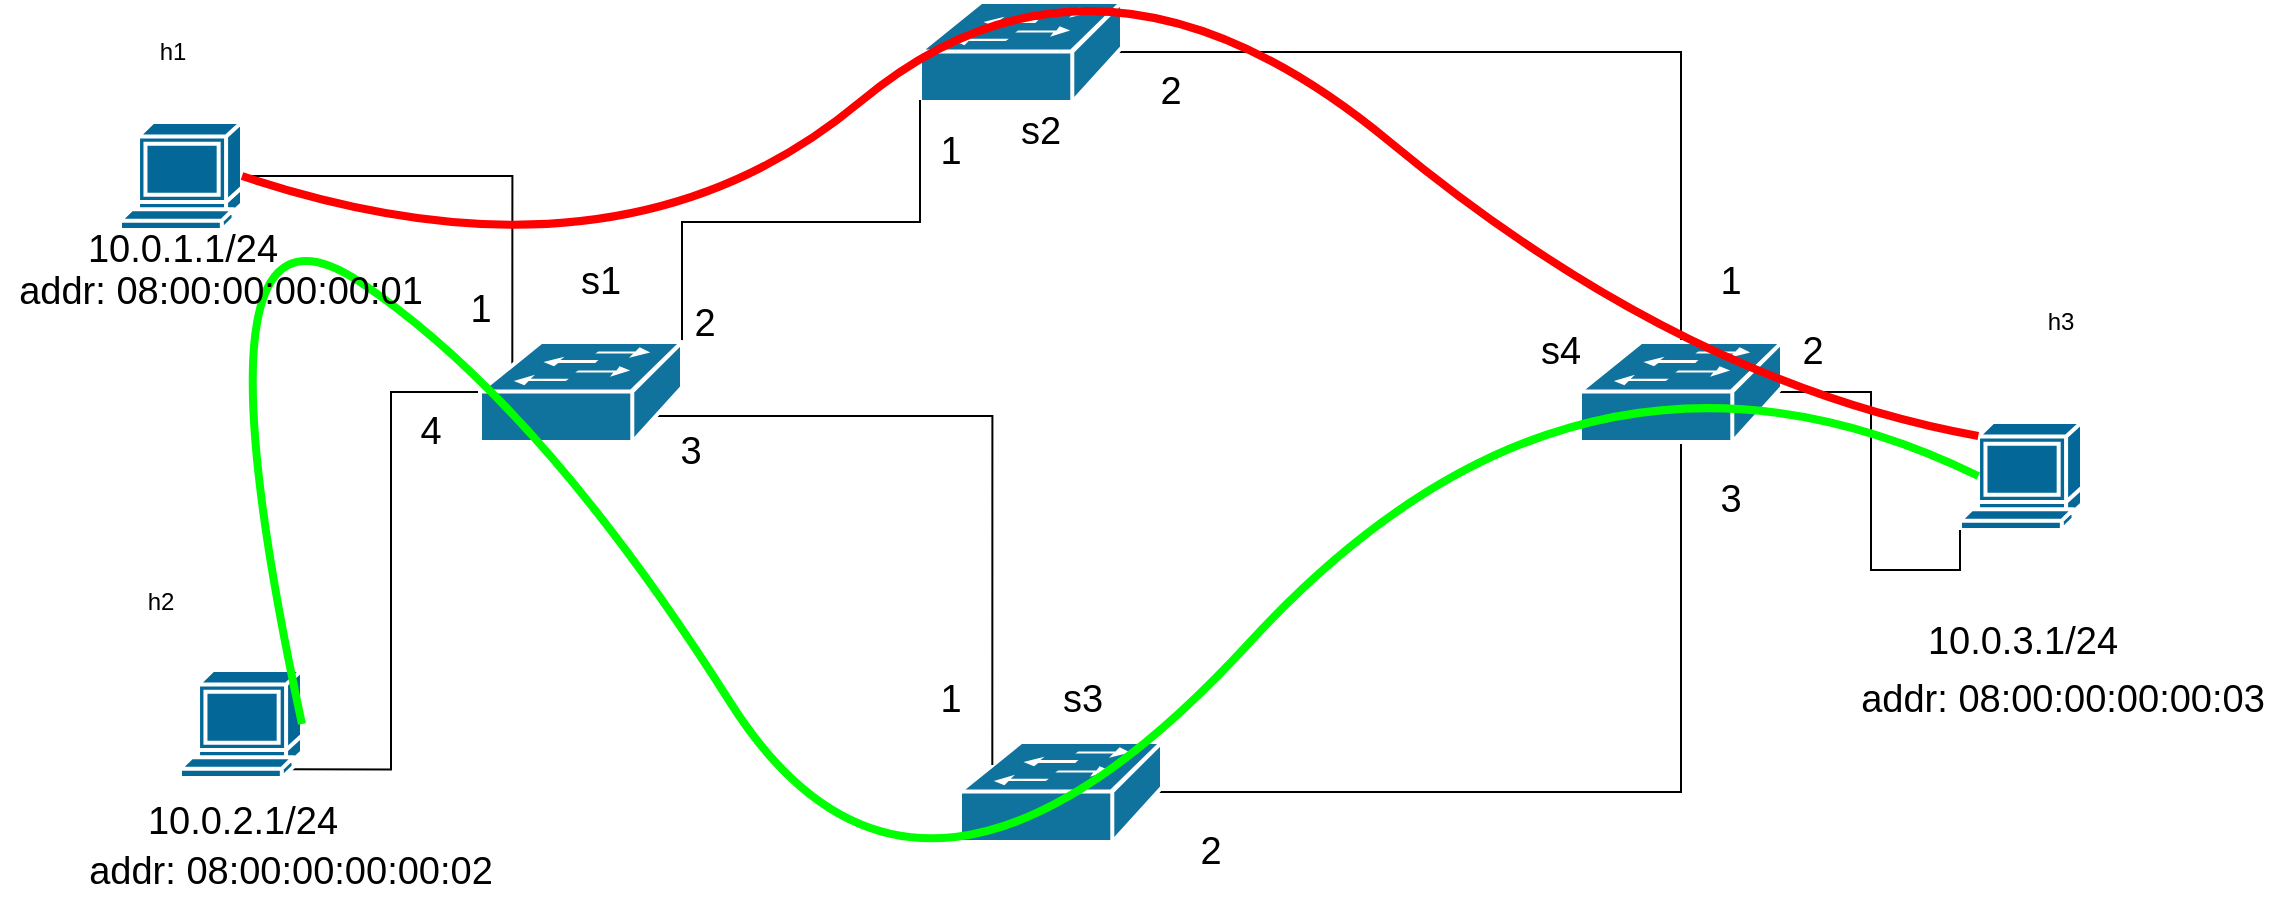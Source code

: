 <mxfile version="18.0.6" type="device"><diagram name="Page-1" id="c37626ed-c26b-45fb-9056-f9ebc6bb27b6"><mxGraphModel dx="764" dy="773" grid="1" gridSize="10" guides="1" tooltips="1" connect="1" arrows="1" fold="1" page="1" pageScale="1" pageWidth="1100" pageHeight="850" background="none" math="0" shadow="0"><root><mxCell id="0"/><mxCell id="1" parent="0"/><mxCell id="y8LniN3qiJCep_B4_cYf-12" style="edgeStyle=orthogonalEdgeStyle;rounded=0;orthogonalLoop=1;jettySize=auto;html=1;exitX=1;exitY=0.5;exitDx=0;exitDy=0;exitPerimeter=0;entryX=0.16;entryY=0.23;entryDx=0;entryDy=0;entryPerimeter=0;endArrow=none;endFill=0;" parent="1" source="y8LniN3qiJCep_B4_cYf-1" target="y8LniN3qiJCep_B4_cYf-9" edge="1"><mxGeometry relative="1" as="geometry"/></mxCell><mxCell id="y8LniN3qiJCep_B4_cYf-1" value="" style="shape=mxgraph.cisco.computers_and_peripherals.terminal;sketch=0;html=1;pointerEvents=1;dashed=0;fillColor=#036897;strokeColor=#ffffff;strokeWidth=2;verticalLabelPosition=bottom;verticalAlign=top;align=center;outlineConnect=0;" parent="1" vertex="1"><mxGeometry x="80" y="100" width="61" height="54" as="geometry"/></mxCell><mxCell id="y8LniN3qiJCep_B4_cYf-13" style="edgeStyle=orthogonalEdgeStyle;rounded=0;orthogonalLoop=1;jettySize=auto;html=1;exitX=0.91;exitY=0.92;exitDx=0;exitDy=0;exitPerimeter=0;entryX=0;entryY=0.5;entryDx=0;entryDy=0;entryPerimeter=0;endArrow=none;endFill=0;" parent="1" source="y8LniN3qiJCep_B4_cYf-2" target="y8LniN3qiJCep_B4_cYf-9" edge="1"><mxGeometry relative="1" as="geometry"/></mxCell><mxCell id="y8LniN3qiJCep_B4_cYf-2" value="" style="shape=mxgraph.cisco.computers_and_peripherals.terminal;sketch=0;html=1;pointerEvents=1;dashed=0;fillColor=#036897;strokeColor=#ffffff;strokeWidth=2;verticalLabelPosition=bottom;verticalAlign=top;align=center;outlineConnect=0;" parent="1" vertex="1"><mxGeometry x="110" y="374" width="61" height="54" as="geometry"/></mxCell><mxCell id="y8LniN3qiJCep_B4_cYf-3" value="" style="shape=mxgraph.cisco.computers_and_peripherals.terminal;sketch=0;html=1;pointerEvents=1;dashed=0;fillColor=#036897;strokeColor=#ffffff;strokeWidth=2;verticalLabelPosition=bottom;verticalAlign=top;align=center;outlineConnect=0;" parent="1" vertex="1"><mxGeometry x="1000" y="250" width="61" height="54" as="geometry"/></mxCell><mxCell id="y8LniN3qiJCep_B4_cYf-17" style="edgeStyle=orthogonalEdgeStyle;rounded=0;orthogonalLoop=1;jettySize=auto;html=1;exitX=0.98;exitY=0.5;exitDx=0;exitDy=0;exitPerimeter=0;entryX=0.5;entryY=0;entryDx=0;entryDy=0;entryPerimeter=0;endArrow=none;endFill=0;" parent="1" source="y8LniN3qiJCep_B4_cYf-7" target="y8LniN3qiJCep_B4_cYf-10" edge="1"><mxGeometry relative="1" as="geometry"/></mxCell><mxCell id="y8LniN3qiJCep_B4_cYf-7" value="" style="shape=mxgraph.cisco.switches.workgroup_switch;html=1;dashed=0;fillColor=#10739E;strokeColor=#ffffff;strokeWidth=2;verticalLabelPosition=bottom;verticalAlign=top;fontFamily=Helvetica;fontSize=36;fontColor=#FFB366" parent="1" vertex="1"><mxGeometry x="480" y="40" width="101" height="50" as="geometry"/></mxCell><mxCell id="y8LniN3qiJCep_B4_cYf-16" style="edgeStyle=orthogonalEdgeStyle;rounded=0;orthogonalLoop=1;jettySize=auto;html=1;exitX=0.98;exitY=0.5;exitDx=0;exitDy=0;exitPerimeter=0;endArrow=none;endFill=0;" parent="1" source="y8LniN3qiJCep_B4_cYf-8" target="y8LniN3qiJCep_B4_cYf-10" edge="1"><mxGeometry relative="1" as="geometry"/></mxCell><mxCell id="y8LniN3qiJCep_B4_cYf-8" value="" style="shape=mxgraph.cisco.switches.workgroup_switch;html=1;dashed=0;fillColor=#10739E;strokeColor=#ffffff;strokeWidth=2;verticalLabelPosition=bottom;verticalAlign=top;fontFamily=Helvetica;fontSize=36;fontColor=#FFB366" parent="1" vertex="1"><mxGeometry x="500" y="410" width="101" height="50" as="geometry"/></mxCell><mxCell id="y8LniN3qiJCep_B4_cYf-14" style="edgeStyle=orthogonalEdgeStyle;rounded=0;orthogonalLoop=1;jettySize=auto;html=1;exitX=1;exitY=0;exitDx=0;exitDy=0;exitPerimeter=0;entryX=0;entryY=0.98;entryDx=0;entryDy=0;entryPerimeter=0;endArrow=none;endFill=0;" parent="1" source="y8LniN3qiJCep_B4_cYf-9" target="y8LniN3qiJCep_B4_cYf-7" edge="1"><mxGeometry relative="1" as="geometry"/></mxCell><mxCell id="y8LniN3qiJCep_B4_cYf-15" style="edgeStyle=orthogonalEdgeStyle;rounded=0;orthogonalLoop=1;jettySize=auto;html=1;exitX=0.87;exitY=0.74;exitDx=0;exitDy=0;exitPerimeter=0;entryX=0.16;entryY=0.23;entryDx=0;entryDy=0;entryPerimeter=0;endArrow=none;endFill=0;" parent="1" source="y8LniN3qiJCep_B4_cYf-9" target="y8LniN3qiJCep_B4_cYf-8" edge="1"><mxGeometry relative="1" as="geometry"/></mxCell><mxCell id="y8LniN3qiJCep_B4_cYf-9" value="" style="shape=mxgraph.cisco.switches.workgroup_switch;html=1;dashed=0;fillColor=#10739E;strokeColor=#ffffff;strokeWidth=2;verticalLabelPosition=bottom;verticalAlign=top;fontFamily=Helvetica;fontSize=36;fontColor=#FFB366" parent="1" vertex="1"><mxGeometry x="260" y="210" width="101" height="50" as="geometry"/></mxCell><mxCell id="y8LniN3qiJCep_B4_cYf-18" style="edgeStyle=orthogonalEdgeStyle;rounded=0;orthogonalLoop=1;jettySize=auto;html=1;exitX=0.98;exitY=0.5;exitDx=0;exitDy=0;exitPerimeter=0;entryX=0;entryY=1;entryDx=0;entryDy=0;entryPerimeter=0;endArrow=none;endFill=0;" parent="1" source="y8LniN3qiJCep_B4_cYf-10" target="y8LniN3qiJCep_B4_cYf-3" edge="1"><mxGeometry relative="1" as="geometry"/></mxCell><mxCell id="y8LniN3qiJCep_B4_cYf-10" value="" style="shape=mxgraph.cisco.switches.workgroup_switch;html=1;dashed=0;fillColor=#10739E;strokeColor=#ffffff;strokeWidth=2;verticalLabelPosition=bottom;verticalAlign=top;fontFamily=Helvetica;fontSize=36;fontColor=#FFB366" parent="1" vertex="1"><mxGeometry x="810" y="210" width="101" height="50" as="geometry"/></mxCell><mxCell id="bUjn1kgHcSkAk4muuEAp-1" value="10.0.1.1/24" style="text;html=1;align=center;verticalAlign=middle;resizable=0;points=[];autosize=1;strokeColor=none;fillColor=none;fontSize=19;" parent="1" vertex="1"><mxGeometry x="55.5" y="149" width="110" height="30" as="geometry"/></mxCell><mxCell id="bUjn1kgHcSkAk4muuEAp-3" value="10.0.2.1/24" style="text;html=1;align=center;verticalAlign=middle;resizable=0;points=[];autosize=1;strokeColor=none;fillColor=none;fontSize=19;" parent="1" vertex="1"><mxGeometry x="86" y="435" width="110" height="30" as="geometry"/></mxCell><mxCell id="bUjn1kgHcSkAk4muuEAp-4" value="10.0.3.1/24" style="text;html=1;align=center;verticalAlign=middle;resizable=0;points=[];autosize=1;strokeColor=none;fillColor=none;fontSize=19;" parent="1" vertex="1"><mxGeometry x="976" y="345" width="110" height="30" as="geometry"/></mxCell><mxCell id="HWRoblDpVB4mBCOqQTKy-1" value="" style="curved=1;endArrow=none;html=1;rounded=0;fontSize=19;exitX=1;exitY=0.5;exitDx=0;exitDy=0;exitPerimeter=0;strokeColor=#00FF00;strokeWidth=4;entryX=0.15;entryY=0.5;entryDx=0;entryDy=0;entryPerimeter=0;endFill=0;" parent="1" source="y8LniN3qiJCep_B4_cYf-2" target="y8LniN3qiJCep_B4_cYf-3" edge="1"><mxGeometry width="50" height="50" relative="1" as="geometry"><mxPoint x="210" y="345" as="sourcePoint"/><mxPoint x="260" y="295" as="targetPoint"/><Array as="points"><mxPoint x="110" y="120"/><mxPoint x="290" y="240"/><mxPoint x="480" y="540"/><mxPoint x="810" y="180"/></Array></mxGeometry></mxCell><mxCell id="HWRoblDpVB4mBCOqQTKy-4" value="" style="curved=1;endArrow=none;html=1;rounded=0;fontSize=19;strokeColor=#FF0000;strokeWidth=4;exitX=1;exitY=0.5;exitDx=0;exitDy=0;exitPerimeter=0;entryX=0.15;entryY=0.13;entryDx=0;entryDy=0;entryPerimeter=0;endFill=0;" parent="1" source="y8LniN3qiJCep_B4_cYf-1" target="y8LniN3qiJCep_B4_cYf-3" edge="1"><mxGeometry width="50" height="50" relative="1" as="geometry"><mxPoint x="530" y="300" as="sourcePoint"/><mxPoint x="580" y="250" as="targetPoint"/><Array as="points"><mxPoint x="330" y="190"/><mxPoint x="570" y="-10"/><mxPoint x="860" y="230"/></Array></mxGeometry></mxCell><mxCell id="HWRoblDpVB4mBCOqQTKy-5" value="s1" style="text;html=1;align=center;verticalAlign=middle;resizable=0;points=[];autosize=1;strokeColor=none;fillColor=none;fontSize=19;" parent="1" vertex="1"><mxGeometry x="300" y="165" width="40" height="30" as="geometry"/></mxCell><mxCell id="HWRoblDpVB4mBCOqQTKy-6" value="s2" style="text;html=1;align=center;verticalAlign=middle;resizable=0;points=[];autosize=1;strokeColor=none;fillColor=none;fontSize=19;" parent="1" vertex="1"><mxGeometry x="520" y="90" width="40" height="30" as="geometry"/></mxCell><mxCell id="HWRoblDpVB4mBCOqQTKy-7" value="s3" style="text;html=1;align=center;verticalAlign=middle;resizable=0;points=[];autosize=1;strokeColor=none;fillColor=none;fontSize=19;" parent="1" vertex="1"><mxGeometry x="541" y="374" width="40" height="30" as="geometry"/></mxCell><mxCell id="HWRoblDpVB4mBCOqQTKy-8" value="s4" style="text;html=1;align=center;verticalAlign=middle;resizable=0;points=[];autosize=1;strokeColor=none;fillColor=none;fontSize=19;" parent="1" vertex="1"><mxGeometry x="780" y="200" width="40" height="30" as="geometry"/></mxCell><mxCell id="HWRoblDpVB4mBCOqQTKy-9" value="1" style="text;html=1;align=center;verticalAlign=middle;resizable=0;points=[];autosize=1;strokeColor=none;fillColor=none;fontSize=19;" parent="1" vertex="1"><mxGeometry x="245" y="179" width="30" height="30" as="geometry"/></mxCell><mxCell id="HWRoblDpVB4mBCOqQTKy-10" value="2" style="text;html=1;align=center;verticalAlign=middle;resizable=0;points=[];autosize=1;strokeColor=none;fillColor=none;fontSize=19;" parent="1" vertex="1"><mxGeometry x="357" y="186" width="30" height="30" as="geometry"/></mxCell><mxCell id="HWRoblDpVB4mBCOqQTKy-11" value="3" style="text;html=1;align=center;verticalAlign=middle;resizable=0;points=[];autosize=1;strokeColor=none;fillColor=none;fontSize=19;" parent="1" vertex="1"><mxGeometry x="350" y="250" width="30" height="30" as="geometry"/></mxCell><mxCell id="HWRoblDpVB4mBCOqQTKy-12" value="4" style="text;html=1;align=center;verticalAlign=middle;resizable=0;points=[];autosize=1;strokeColor=none;fillColor=none;fontSize=19;" parent="1" vertex="1"><mxGeometry x="220" y="240" width="30" height="30" as="geometry"/></mxCell><mxCell id="HWRoblDpVB4mBCOqQTKy-13" value="1" style="text;html=1;align=center;verticalAlign=middle;resizable=0;points=[];autosize=1;strokeColor=none;fillColor=none;fontSize=19;" parent="1" vertex="1"><mxGeometry x="480" y="100" width="30" height="30" as="geometry"/></mxCell><mxCell id="HWRoblDpVB4mBCOqQTKy-14" value="2" style="text;html=1;align=center;verticalAlign=middle;resizable=0;points=[];autosize=1;strokeColor=none;fillColor=none;fontSize=19;" parent="1" vertex="1"><mxGeometry x="590" y="70" width="30" height="30" as="geometry"/></mxCell><mxCell id="HWRoblDpVB4mBCOqQTKy-15" value="1" style="text;html=1;align=center;verticalAlign=middle;resizable=0;points=[];autosize=1;strokeColor=none;fillColor=none;fontSize=19;" parent="1" vertex="1"><mxGeometry x="480" y="374" width="30" height="30" as="geometry"/></mxCell><mxCell id="HWRoblDpVB4mBCOqQTKy-16" value="2" style="text;html=1;align=center;verticalAlign=middle;resizable=0;points=[];autosize=1;strokeColor=none;fillColor=none;fontSize=19;" parent="1" vertex="1"><mxGeometry x="610" y="450" width="30" height="30" as="geometry"/></mxCell><mxCell id="HWRoblDpVB4mBCOqQTKy-17" value="1" style="text;html=1;align=center;verticalAlign=middle;resizable=0;points=[];autosize=1;strokeColor=none;fillColor=none;fontSize=19;" parent="1" vertex="1"><mxGeometry x="870" y="165" width="30" height="30" as="geometry"/></mxCell><mxCell id="HWRoblDpVB4mBCOqQTKy-18" value="2" style="text;html=1;align=center;verticalAlign=middle;resizable=0;points=[];autosize=1;strokeColor=none;fillColor=none;fontSize=19;" parent="1" vertex="1"><mxGeometry x="911" y="200" width="30" height="30" as="geometry"/></mxCell><mxCell id="HWRoblDpVB4mBCOqQTKy-19" value="3" style="text;html=1;align=center;verticalAlign=middle;resizable=0;points=[];autosize=1;strokeColor=none;fillColor=none;fontSize=19;" parent="1" vertex="1"><mxGeometry x="870" y="274" width="30" height="30" as="geometry"/></mxCell><mxCell id="HWRoblDpVB4mBCOqQTKy-20" value="addr:&amp;nbsp;08:00:00:00:00:02" style="text;html=1;align=center;verticalAlign=middle;resizable=0;points=[];autosize=1;strokeColor=none;fillColor=none;fontSize=19;" parent="1" vertex="1"><mxGeometry x="55" y="460" width="220" height="30" as="geometry"/></mxCell><mxCell id="HWRoblDpVB4mBCOqQTKy-21" value="addr:&amp;nbsp;08:00:00:00:00:01" style="text;html=1;align=center;verticalAlign=middle;resizable=0;points=[];autosize=1;strokeColor=none;fillColor=none;fontSize=19;" parent="1" vertex="1"><mxGeometry x="20" y="170" width="220" height="30" as="geometry"/></mxCell><mxCell id="HWRoblDpVB4mBCOqQTKy-23" value="addr:&amp;nbsp;08:00:00:00:00:03" style="text;html=1;align=center;verticalAlign=middle;resizable=0;points=[];autosize=1;strokeColor=none;fillColor=none;fontSize=19;" parent="1" vertex="1"><mxGeometry x="941" y="374" width="220" height="30" as="geometry"/></mxCell><mxCell id="0qhenA7ORHw6YY4yb5UO-1" value="h1" style="text;html=1;align=center;verticalAlign=middle;resizable=0;points=[];autosize=1;strokeColor=none;fillColor=none;hachureGap=4;" parent="1" vertex="1"><mxGeometry x="91" y="55" width="30" height="20" as="geometry"/></mxCell><mxCell id="0qhenA7ORHw6YY4yb5UO-2" value="h2" style="text;html=1;align=center;verticalAlign=middle;resizable=0;points=[];autosize=1;strokeColor=none;fillColor=none;hachureGap=4;" parent="1" vertex="1"><mxGeometry x="85" y="330" width="30" height="20" as="geometry"/></mxCell><mxCell id="0qhenA7ORHw6YY4yb5UO-3" value="h3" style="text;html=1;align=center;verticalAlign=middle;resizable=0;points=[];autosize=1;strokeColor=none;fillColor=none;hachureGap=4;" parent="1" vertex="1"><mxGeometry x="1035" y="190" width="30" height="20" as="geometry"/></mxCell></root></mxGraphModel></diagram></mxfile>